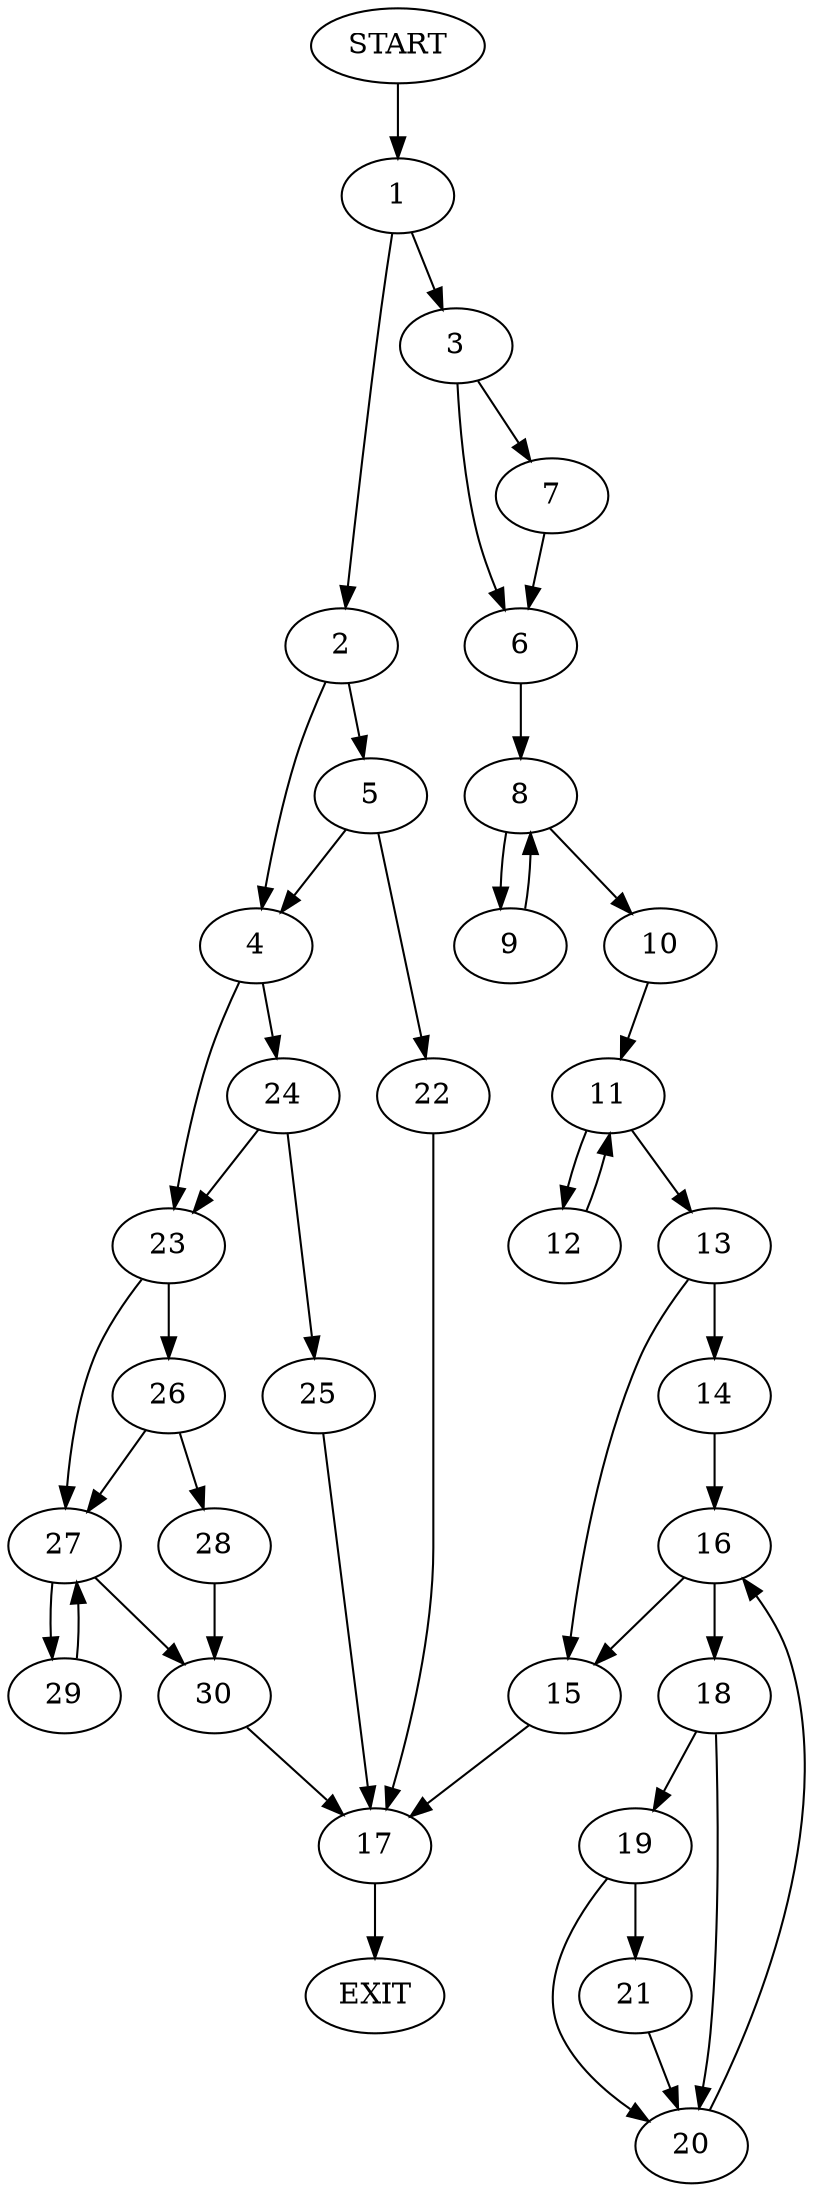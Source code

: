 digraph {
0 [label="START"]
31 [label="EXIT"]
0 -> 1
1 -> 2
1 -> 3
2 -> 4
2 -> 5
3 -> 6
3 -> 7
6 -> 8
7 -> 6
8 -> 9
8 -> 10
9 -> 8
10 -> 11
11 -> 12
11 -> 13
12 -> 11
13 -> 14
13 -> 15
14 -> 16
15 -> 17
16 -> 18
16 -> 15
18 -> 19
18 -> 20
20 -> 16
19 -> 21
19 -> 20
21 -> 20
17 -> 31
5 -> 22
5 -> 4
4 -> 23
4 -> 24
22 -> 17
24 -> 25
24 -> 23
23 -> 26
23 -> 27
25 -> 17
26 -> 28
26 -> 27
27 -> 29
27 -> 30
28 -> 30
30 -> 17
29 -> 27
}
